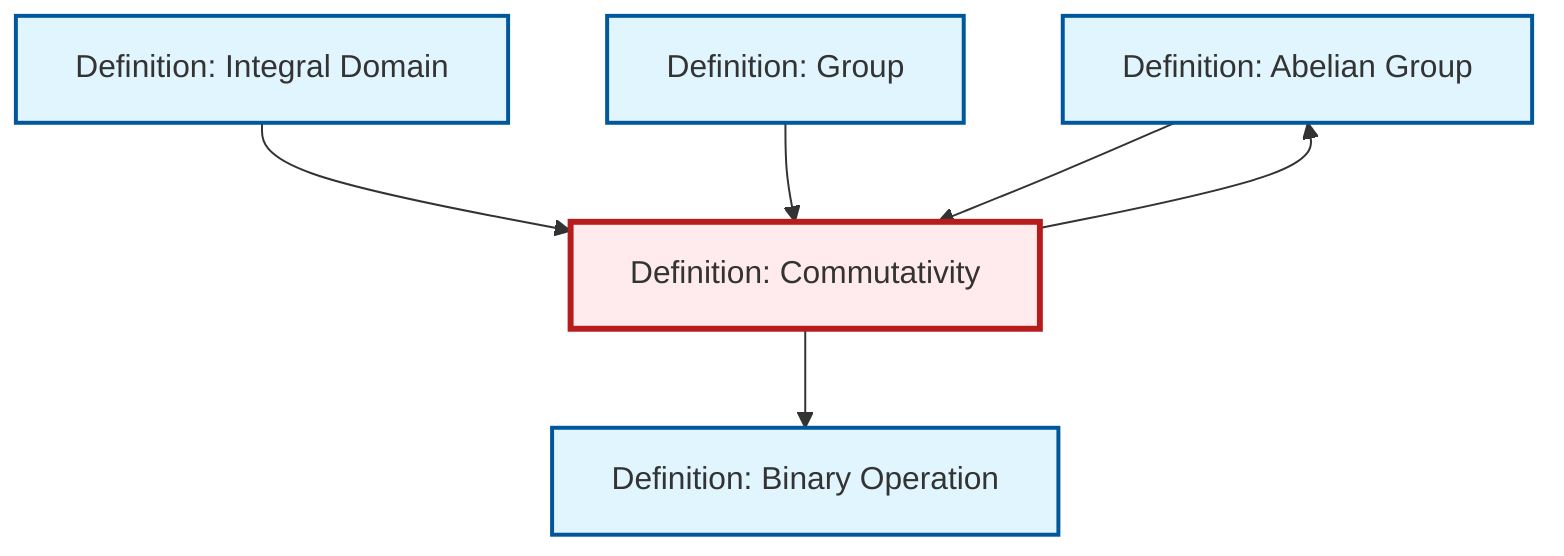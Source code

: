 graph TD
    classDef definition fill:#e1f5fe,stroke:#01579b,stroke-width:2px
    classDef theorem fill:#f3e5f5,stroke:#4a148c,stroke-width:2px
    classDef axiom fill:#fff3e0,stroke:#e65100,stroke-width:2px
    classDef example fill:#e8f5e9,stroke:#1b5e20,stroke-width:2px
    classDef current fill:#ffebee,stroke:#b71c1c,stroke-width:3px
    def-abelian-group["Definition: Abelian Group"]:::definition
    def-binary-operation["Definition: Binary Operation"]:::definition
    def-integral-domain["Definition: Integral Domain"]:::definition
    def-group["Definition: Group"]:::definition
    def-commutativity["Definition: Commutativity"]:::definition
    def-commutativity --> def-binary-operation
    def-integral-domain --> def-commutativity
    def-group --> def-commutativity
    def-abelian-group --> def-commutativity
    def-commutativity --> def-abelian-group
    class def-commutativity current